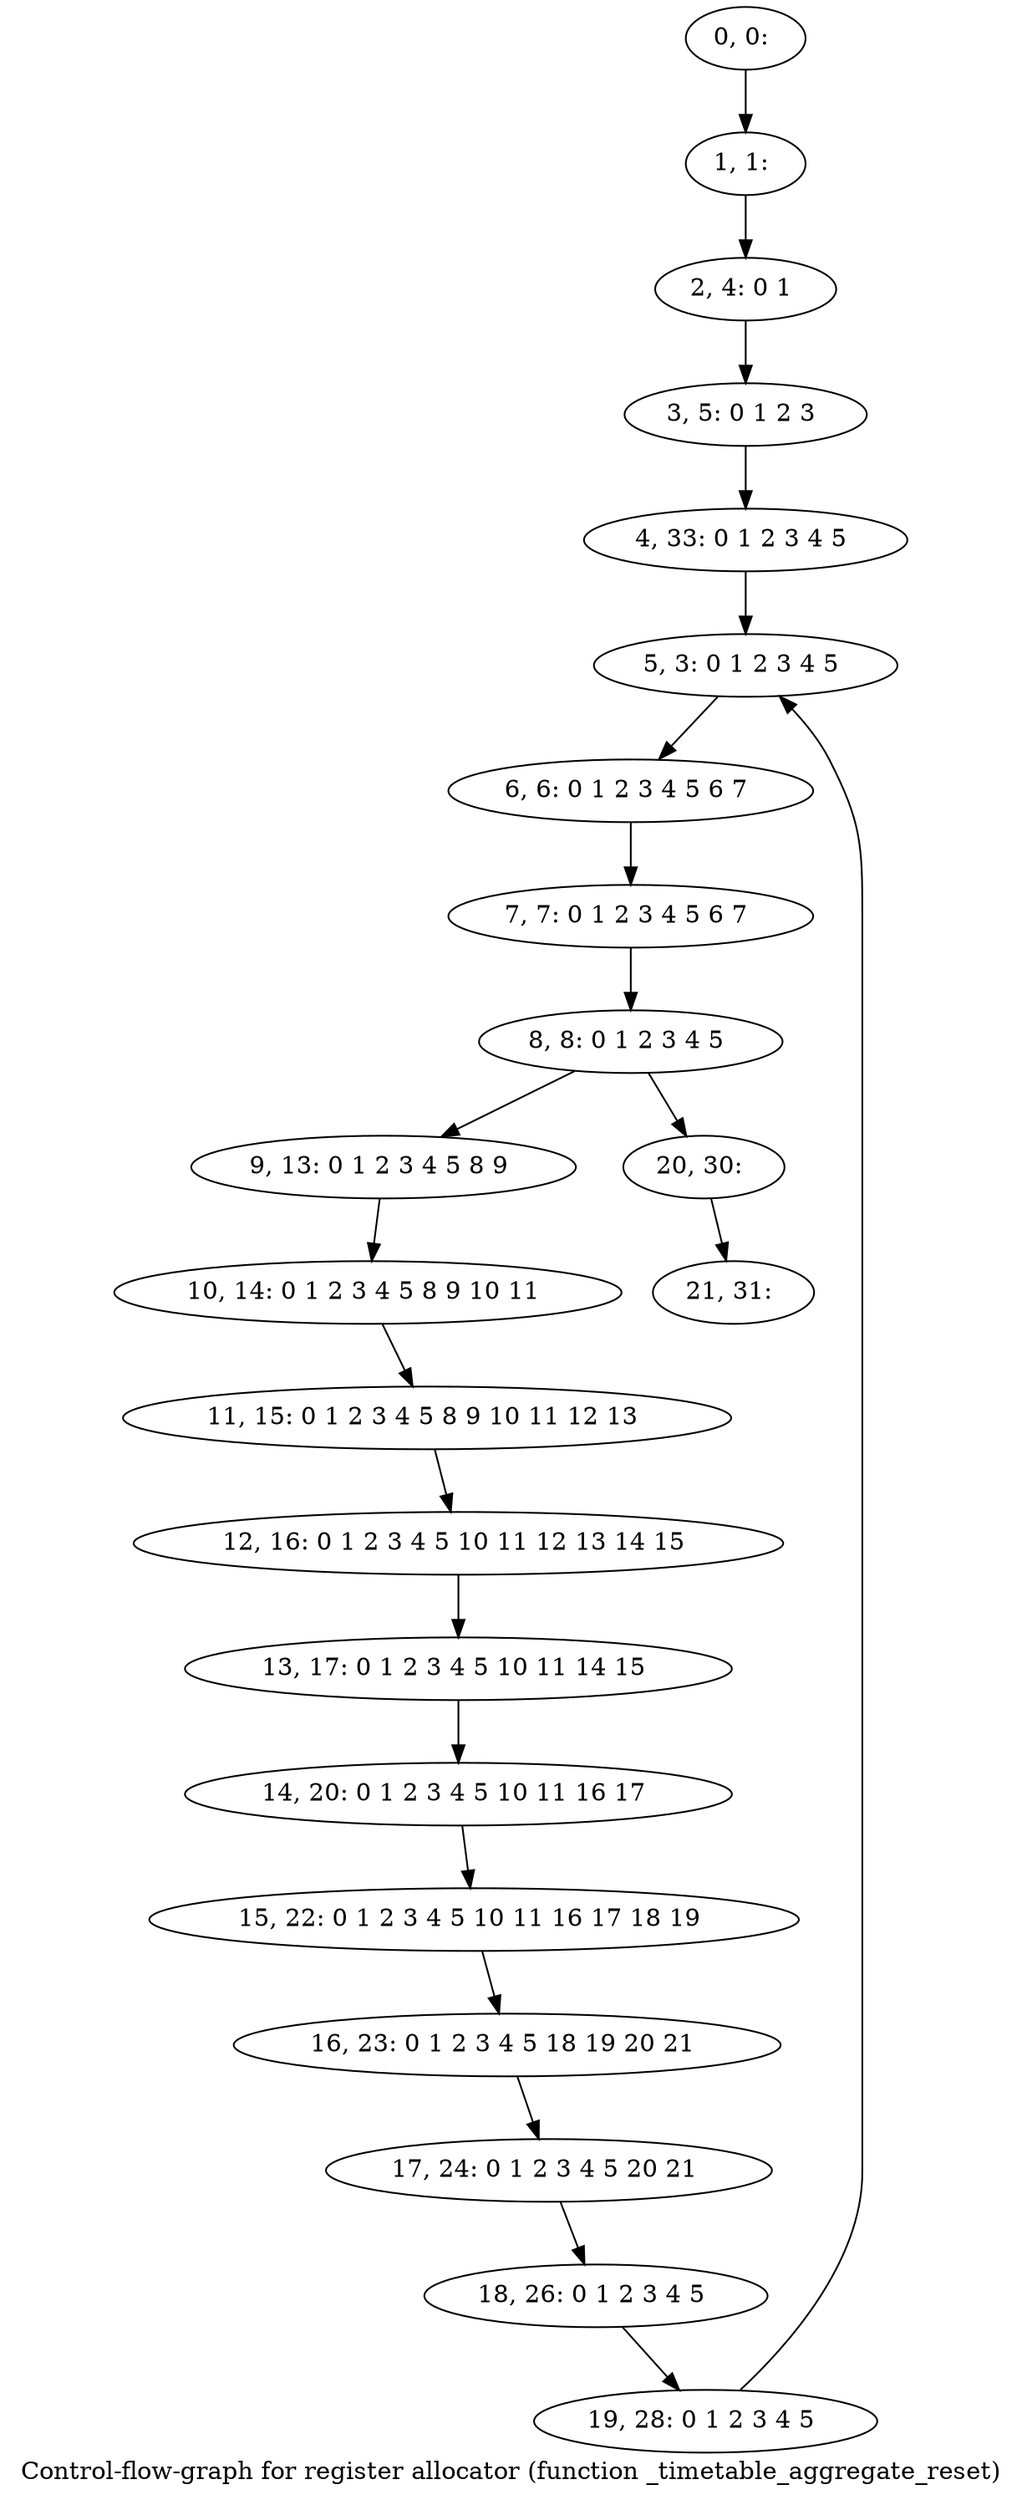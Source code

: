 digraph G {
graph [label="Control-flow-graph for register allocator (function _timetable_aggregate_reset)"]
0[label="0, 0: "];
1[label="1, 1: "];
2[label="2, 4: 0 1 "];
3[label="3, 5: 0 1 2 3 "];
4[label="4, 33: 0 1 2 3 4 5 "];
5[label="5, 3: 0 1 2 3 4 5 "];
6[label="6, 6: 0 1 2 3 4 5 6 7 "];
7[label="7, 7: 0 1 2 3 4 5 6 7 "];
8[label="8, 8: 0 1 2 3 4 5 "];
9[label="9, 13: 0 1 2 3 4 5 8 9 "];
10[label="10, 14: 0 1 2 3 4 5 8 9 10 11 "];
11[label="11, 15: 0 1 2 3 4 5 8 9 10 11 12 13 "];
12[label="12, 16: 0 1 2 3 4 5 10 11 12 13 14 15 "];
13[label="13, 17: 0 1 2 3 4 5 10 11 14 15 "];
14[label="14, 20: 0 1 2 3 4 5 10 11 16 17 "];
15[label="15, 22: 0 1 2 3 4 5 10 11 16 17 18 19 "];
16[label="16, 23: 0 1 2 3 4 5 18 19 20 21 "];
17[label="17, 24: 0 1 2 3 4 5 20 21 "];
18[label="18, 26: 0 1 2 3 4 5 "];
19[label="19, 28: 0 1 2 3 4 5 "];
20[label="20, 30: "];
21[label="21, 31: "];
0->1 ;
1->2 ;
2->3 ;
3->4 ;
4->5 ;
5->6 ;
6->7 ;
7->8 ;
8->9 ;
8->20 ;
9->10 ;
10->11 ;
11->12 ;
12->13 ;
13->14 ;
14->15 ;
15->16 ;
16->17 ;
17->18 ;
18->19 ;
19->5 ;
20->21 ;
}
